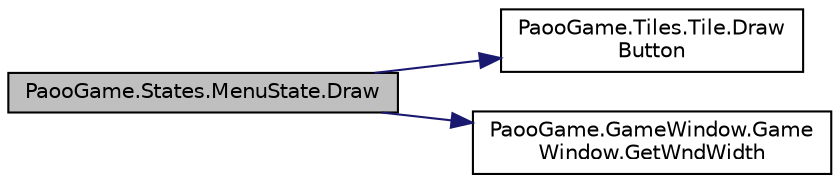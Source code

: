 digraph "PaooGame.States.MenuState.Draw"
{
 // INTERACTIVE_SVG=YES
 // LATEX_PDF_SIZE
  edge [fontname="Helvetica",fontsize="10",labelfontname="Helvetica",labelfontsize="10"];
  node [fontname="Helvetica",fontsize="10",shape=record];
  rankdir="LR";
  Node1 [label="PaooGame.States.MenuState.Draw",height=0.2,width=0.4,color="black", fillcolor="grey75", style="filled", fontcolor="black",tooltip="Deseneaza meniul."];
  Node1 -> Node2 [color="midnightblue",fontsize="10",style="solid"];
  Node2 [label="PaooGame.Tiles.Tile.Draw\lButton",height=0.2,width=0.4,color="black", fillcolor="white", style="filled",URL="$class_paoo_game_1_1_tiles_1_1_tile.html#a3448541e674cca06ab0ec6262341799b",tooltip="Desenare butoane(tratate ca dale)"];
  Node1 -> Node3 [color="midnightblue",fontsize="10",style="solid"];
  Node3 [label="PaooGame.GameWindow.Game\lWindow.GetWndWidth",height=0.2,width=0.4,color="black", fillcolor="white", style="filled",URL="$class_paoo_game_1_1_game_window_1_1_game_window.html#a39360a42d4d8c24c2ebec8b3d03f2352",tooltip="Returneaza latimea ferestrei."];
}
